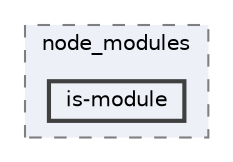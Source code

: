 digraph "pkiclassroomrescheduler/src/main/frontend/node_modules/is-module"
{
 // LATEX_PDF_SIZE
  bgcolor="transparent";
  edge [fontname=Helvetica,fontsize=10,labelfontname=Helvetica,labelfontsize=10];
  node [fontname=Helvetica,fontsize=10,shape=box,height=0.2,width=0.4];
  compound=true
  subgraph clusterdir_72953eda66ccb3a2722c28e1c3e6c23b {
    graph [ bgcolor="#edf0f7", pencolor="grey50", label="node_modules", fontname=Helvetica,fontsize=10 style="filled,dashed", URL="dir_72953eda66ccb3a2722c28e1c3e6c23b.html",tooltip=""]
  dir_44d703be857910d72918eda7a886193b [label="is-module", fillcolor="#edf0f7", color="grey25", style="filled,bold", URL="dir_44d703be857910d72918eda7a886193b.html",tooltip=""];
  }
}
